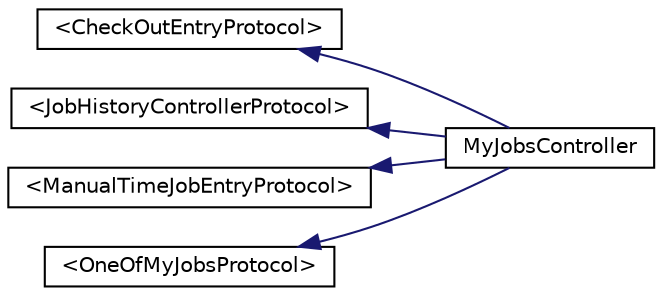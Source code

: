 digraph G
{
  edge [fontname="Helvetica",fontsize="10",labelfontname="Helvetica",labelfontsize="10"];
  node [fontname="Helvetica",fontsize="10",shape=record];
  rankdir="LR";
  Node1 [label="\<CheckOutEntryProtocol\>",height=0.2,width=0.4,color="black", fillcolor="white", style="filled",URL="$protocol_check_out_entry_protocol-p.html"];
  Node1 -> Node2 [dir="back",color="midnightblue",fontsize="10",style="solid",fontname="Helvetica"];
  Node2 [label="MyJobsController",height=0.2,width=0.4,color="black", fillcolor="white", style="filled",URL="$interface_my_jobs_controller.html"];
  Node3 [label="\<JobHistoryControllerProtocol\>",height=0.2,width=0.4,color="black", fillcolor="white", style="filled",URL="$protocol_job_history_controller_protocol-p.html"];
  Node3 -> Node2 [dir="back",color="midnightblue",fontsize="10",style="solid",fontname="Helvetica"];
  Node4 [label="\<ManualTimeJobEntryProtocol\>",height=0.2,width=0.4,color="black", fillcolor="white", style="filled",URL="$protocol_manual_time_job_entry_protocol-p.html"];
  Node4 -> Node2 [dir="back",color="midnightblue",fontsize="10",style="solid",fontname="Helvetica"];
  Node5 [label="\<OneOfMyJobsProtocol\>",height=0.2,width=0.4,color="black", fillcolor="white", style="filled",URL="$protocol_one_of_my_jobs_protocol-p.html"];
  Node5 -> Node2 [dir="back",color="midnightblue",fontsize="10",style="solid",fontname="Helvetica"];
}
